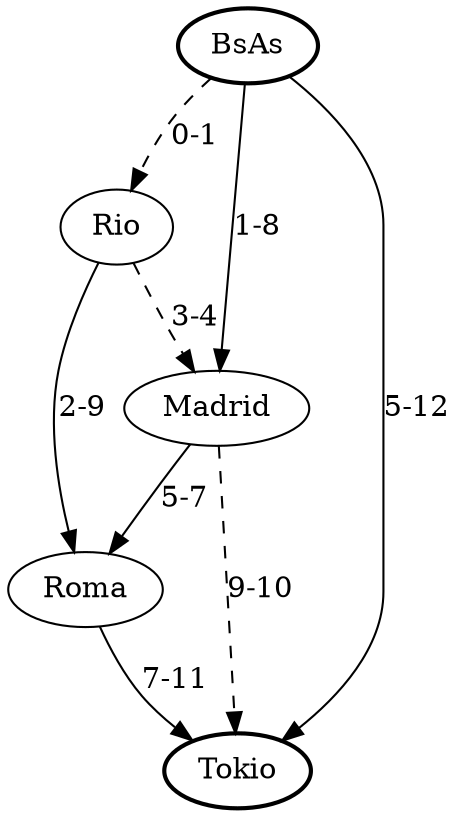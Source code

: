 digraph A {
BsAs -> Rio [label="0-1", style=dashed];
BsAs -> Tokio [label="5-12"];
BsAs -> Madrid [label="1-8"];
Rio -> Madrid [label="3-4", style=dashed];
Rio -> Roma [label="2-9"];
Madrid -> Roma [label="5-7"];
Madrid -> Tokio [label="9-10", style=dashed];
Roma -> Tokio [label="7-11"];
BsAs [style=bold];
Tokio [style=bold]; 
}


